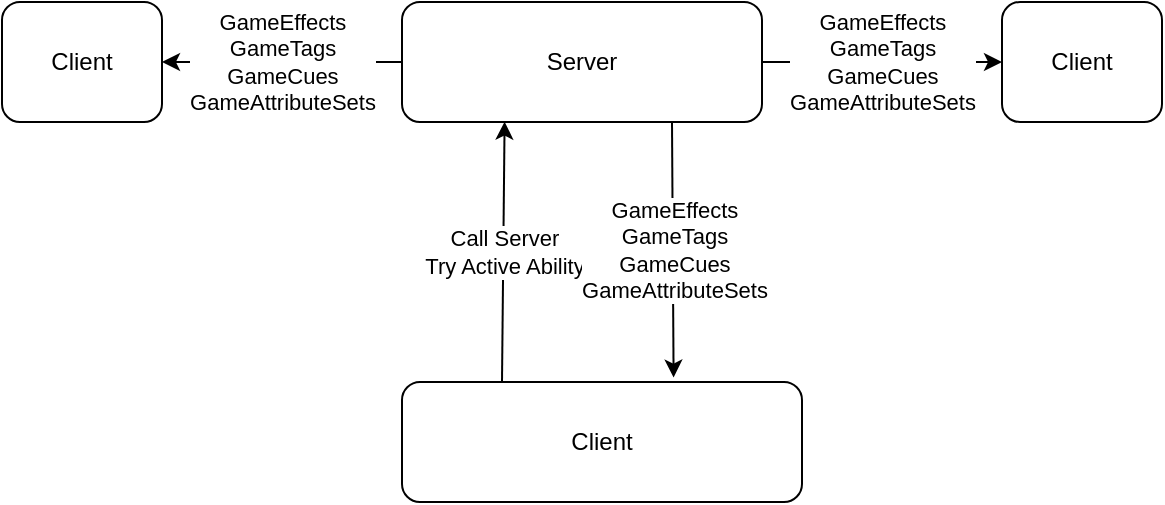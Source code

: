 <mxfile version="20.6.0" type="github">
  <diagram id="ezt5YXl6MBS59BxsCnl_" name="第 1 页">
    <mxGraphModel dx="1022" dy="555" grid="1" gridSize="10" guides="1" tooltips="1" connect="1" arrows="1" fold="1" page="1" pageScale="1" pageWidth="827" pageHeight="1169" math="0" shadow="0">
      <root>
        <mxCell id="0" />
        <mxCell id="1" parent="0" />
        <mxCell id="RtNMip4K_nn4baayEAyn-1" value="Server" style="rounded=1;whiteSpace=wrap;html=1;" parent="1" vertex="1">
          <mxGeometry x="360" y="270" width="180" height="60" as="geometry" />
        </mxCell>
        <mxCell id="RtNMip4K_nn4baayEAyn-2" value="Client" style="rounded=1;whiteSpace=wrap;html=1;" parent="1" vertex="1">
          <mxGeometry x="360" y="460" width="200" height="60" as="geometry" />
        </mxCell>
        <mxCell id="RtNMip4K_nn4baayEAyn-3" value="Client" style="rounded=1;whiteSpace=wrap;html=1;" parent="1" vertex="1">
          <mxGeometry x="160" y="270" width="80" height="60" as="geometry" />
        </mxCell>
        <mxCell id="RtNMip4K_nn4baayEAyn-4" value="Client" style="rounded=1;whiteSpace=wrap;html=1;" parent="1" vertex="1">
          <mxGeometry x="660" y="270" width="80" height="60" as="geometry" />
        </mxCell>
        <mxCell id="RtNMip4K_nn4baayEAyn-9" value="" style="endArrow=classic;html=1;rounded=0;entryX=0.285;entryY=0.997;entryDx=0;entryDy=0;exitX=0.25;exitY=0;exitDx=0;exitDy=0;entryPerimeter=0;" parent="1" source="RtNMip4K_nn4baayEAyn-2" target="RtNMip4K_nn4baayEAyn-1" edge="1">
          <mxGeometry relative="1" as="geometry">
            <mxPoint x="330" y="430" as="sourcePoint" />
            <mxPoint x="490" y="430" as="targetPoint" />
          </mxGeometry>
        </mxCell>
        <mxCell id="RtNMip4K_nn4baayEAyn-10" value="Call Server&lt;br&gt;Try Active Ability" style="edgeLabel;resizable=0;html=1;align=center;verticalAlign=middle;" parent="RtNMip4K_nn4baayEAyn-9" connectable="0" vertex="1">
          <mxGeometry relative="1" as="geometry" />
        </mxCell>
        <mxCell id="RtNMip4K_nn4baayEAyn-13" value="" style="endArrow=classic;html=1;rounded=0;entryX=0.679;entryY=-0.037;entryDx=0;entryDy=0;exitX=0.75;exitY=1;exitDx=0;exitDy=0;entryPerimeter=0;" parent="1" source="RtNMip4K_nn4baayEAyn-1" target="RtNMip4K_nn4baayEAyn-2" edge="1">
          <mxGeometry relative="1" as="geometry">
            <mxPoint x="423.5" y="470" as="sourcePoint" />
            <mxPoint x="430" y="340" as="targetPoint" />
          </mxGeometry>
        </mxCell>
        <mxCell id="RtNMip4K_nn4baayEAyn-14" value="GameEffects&lt;br&gt;GameTags&lt;br&gt;GameCues&lt;br&gt;GameAttributeSets" style="edgeLabel;resizable=0;html=1;align=center;verticalAlign=middle;" parent="RtNMip4K_nn4baayEAyn-13" connectable="0" vertex="1">
          <mxGeometry relative="1" as="geometry" />
        </mxCell>
        <mxCell id="RtNMip4K_nn4baayEAyn-17" value="" style="endArrow=classic;html=1;rounded=0;entryX=1;entryY=0.5;entryDx=0;entryDy=0;exitX=0;exitY=0.5;exitDx=0;exitDy=0;" parent="1" source="RtNMip4K_nn4baayEAyn-1" target="RtNMip4K_nn4baayEAyn-3" edge="1">
          <mxGeometry relative="1" as="geometry">
            <mxPoint x="505" y="340" as="sourcePoint" />
            <mxPoint x="505.8" y="467.78" as="targetPoint" />
          </mxGeometry>
        </mxCell>
        <mxCell id="RtNMip4K_nn4baayEAyn-18" value="GameEffects&lt;br&gt;GameTags&lt;br&gt;GameCues&lt;br&gt;GameAttributeSets" style="edgeLabel;resizable=0;html=1;align=center;verticalAlign=middle;" parent="RtNMip4K_nn4baayEAyn-17" connectable="0" vertex="1">
          <mxGeometry relative="1" as="geometry" />
        </mxCell>
        <mxCell id="RtNMip4K_nn4baayEAyn-21" value="" style="endArrow=classic;html=1;rounded=0;entryX=0;entryY=0.5;entryDx=0;entryDy=0;exitX=1;exitY=0.5;exitDx=0;exitDy=0;" parent="1" source="RtNMip4K_nn4baayEAyn-1" target="RtNMip4K_nn4baayEAyn-4" edge="1">
          <mxGeometry relative="1" as="geometry">
            <mxPoint x="370" y="310" as="sourcePoint" />
            <mxPoint x="260" y="310" as="targetPoint" />
          </mxGeometry>
        </mxCell>
        <mxCell id="RtNMip4K_nn4baayEAyn-22" value="GameEffects&lt;br&gt;GameTags&lt;br&gt;GameCues&lt;br&gt;GameAttributeSets" style="edgeLabel;resizable=0;html=1;align=center;verticalAlign=middle;" parent="RtNMip4K_nn4baayEAyn-21" connectable="0" vertex="1">
          <mxGeometry relative="1" as="geometry" />
        </mxCell>
      </root>
    </mxGraphModel>
  </diagram>
</mxfile>
